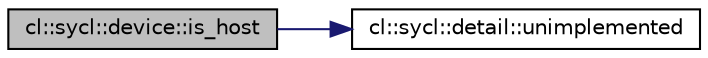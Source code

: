 digraph "cl::sycl::device::is_host"
{
 // INTERACTIVE_SVG=YES
  bgcolor="transparent";
  edge [fontname="Helvetica",fontsize="10",labelfontname="Helvetica",labelfontsize="10"];
  node [fontname="Helvetica",fontsize="10",shape=record];
  rankdir="LR";
  Node1 [label="cl::sycl::device::is_host",height=0.2,width=0.4,color="black", fillcolor="grey75", style="filled", fontcolor="black"];
  Node1 -> Node2 [color="midnightblue",fontsize="10",style="solid",fontname="Helvetica"];
  Node2 [label="cl::sycl::detail::unimplemented",height=0.2,width=0.4,color="black",URL="$group__debug__trace.html#gabc18198696a1e2ec4ea6c231a8c90391",tooltip="Display an \"unimplemented\" message. "];
}
